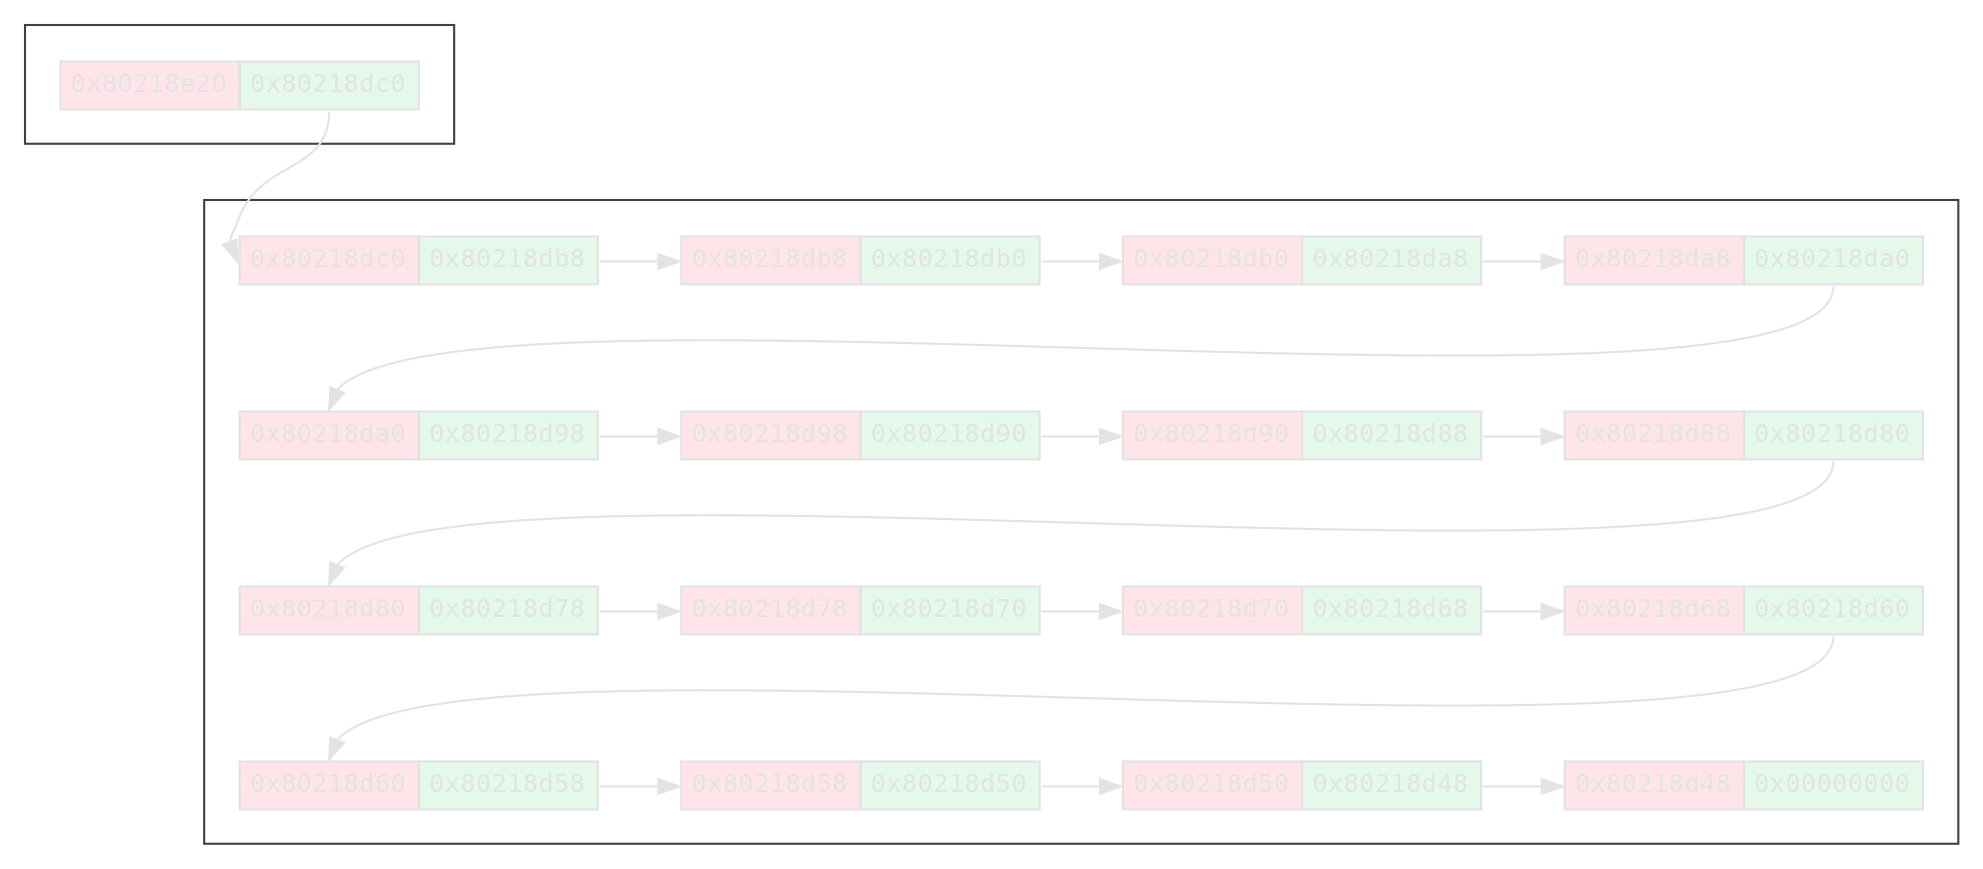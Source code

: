 digraph MemoryLayout {
    graph [bgcolor=transparent];
    rankdir=TB;
    splines=spline;
    nodesep=0.3;
    ranksep=0.6;
    node [shape=record, fontname="SF Mono,monospace", fontsize=12, margin=0.125, fontcolor="#e3e3e3"];
    edge [fontname="SF Mono,monospace", fontsize=12, fontcolor="#e3e3e3", color="#e3e3e3"];

    subgraph cluster_g1_ {
        color="gray25";
        g1_node0 [shape=none, margin=0.125, label=<
            <TABLE BORDER="0" CELLBORDER="1" CELLSPACING="0" COLOR="#e3e3e3">
                <TR>
                    <TD BGCOLOR="#FF375F1F" PORT="addr" ALIGN="LEFT" CELLPADDING="4"><FONT COLOR="#e3e3e3">0x80218e20</FONT></TD>
                    <TD BGCOLOR="#30D1581F" PORT="next" ALIGN="LEFT" CELLPADDING="4"><FONT COLOR="#e3e3e3">0x80218dc0</FONT></TD>
                </TR>
            </TABLE>
        >];

        subgraph row_g1__0 {
            rank = same;
            g1_node0;
        }

    }
    subgraph cluster_g2_ {
        color="gray25";
        g2_node0 [shape=none, margin=0.125, label=<
            <TABLE BORDER="0" CELLBORDER="1" CELLSPACING="0" COLOR="#e3e3e3">
                <TR>
                    <TD BGCOLOR="#FF375F1F" PORT="addr" ALIGN="LEFT" CELLPADDING="4"><FONT COLOR="#e3e3e3">0x80218d48</FONT></TD>
                    <TD BGCOLOR="#30D1581F" PORT="next" ALIGN="LEFT" CELLPADDING="4"><FONT COLOR="#e3e3e3">0x00000000</FONT></TD>
                </TR>
            </TABLE>
        >];
        g2_node1 [shape=none, margin=0.125, label=<
            <TABLE BORDER="0" CELLBORDER="1" CELLSPACING="0" COLOR="#e3e3e3">
                <TR>
                    <TD BGCOLOR="#FF375F1F" PORT="addr" ALIGN="LEFT" CELLPADDING="4"><FONT COLOR="#e3e3e3">0x80218d50</FONT></TD>
                    <TD BGCOLOR="#30D1581F" PORT="val" ALIGN="LEFT" CELLPADDING="4"><FONT COLOR="#e3e3e3">0x80218d48</FONT></TD>
                </TR>
            </TABLE>
        >];
        g2_node2 [shape=none, margin=0.125, label=<
            <TABLE BORDER="0" CELLBORDER="1" CELLSPACING="0" COLOR="#e3e3e3">
                <TR>
                    <TD BGCOLOR="#FF375F1F" PORT="addr" ALIGN="LEFT" CELLPADDING="4"><FONT COLOR="#e3e3e3">0x80218d58</FONT></TD>
                    <TD BGCOLOR="#30D1581F" PORT="val" ALIGN="LEFT" CELLPADDING="4"><FONT COLOR="#e3e3e3">0x80218d50</FONT></TD>
                </TR>
            </TABLE>
        >];
        g2_node3 [shape=none, margin=0.125, label=<
            <TABLE BORDER="0" CELLBORDER="1" CELLSPACING="0" COLOR="#e3e3e3">
                <TR>
                    <TD BGCOLOR="#FF375F1F" PORT="addr" ALIGN="LEFT" CELLPADDING="4"><FONT COLOR="#e3e3e3">0x80218d60</FONT></TD>
                    <TD BGCOLOR="#30D1581F" PORT="val" ALIGN="LEFT" CELLPADDING="4"><FONT COLOR="#e3e3e3">0x80218d58</FONT></TD>
                </TR>
            </TABLE>
        >];
        g2_node4 [shape=none, margin=0.125, label=<
            <TABLE BORDER="0" CELLBORDER="1" CELLSPACING="0" COLOR="#e3e3e3">
                <TR>
                    <TD BGCOLOR="#FF375F1F" PORT="addr" ALIGN="LEFT" CELLPADDING="4"><FONT COLOR="#e3e3e3">0x80218d68</FONT></TD>
                    <TD BGCOLOR="#30D1581F" PORT="val" ALIGN="LEFT" CELLPADDING="4"><FONT COLOR="#e3e3e3">0x80218d60</FONT></TD>
                </TR>
            </TABLE>
        >];
        g2_node5 [shape=none, margin=0.125, label=<
            <TABLE BORDER="0" CELLBORDER="1" CELLSPACING="0" COLOR="#e3e3e3">
                <TR>
                    <TD BGCOLOR="#FF375F1F" PORT="addr" ALIGN="LEFT" CELLPADDING="4"><FONT COLOR="#e3e3e3">0x80218d70</FONT></TD>
                    <TD BGCOLOR="#30D1581F" PORT="val" ALIGN="LEFT" CELLPADDING="4"><FONT COLOR="#e3e3e3">0x80218d68</FONT></TD>
                </TR>
            </TABLE>
        >];
        g2_node6 [shape=none, margin=0.125, label=<
            <TABLE BORDER="0" CELLBORDER="1" CELLSPACING="0" COLOR="#e3e3e3">
                <TR>
                    <TD BGCOLOR="#FF375F1F" PORT="addr" ALIGN="LEFT" CELLPADDING="4"><FONT COLOR="#e3e3e3">0x80218d78</FONT></TD>
                    <TD BGCOLOR="#30D1581F" PORT="val" ALIGN="LEFT" CELLPADDING="4"><FONT COLOR="#e3e3e3">0x80218d70</FONT></TD>
                </TR>
            </TABLE>
        >];
        g2_node7 [shape=none, margin=0.125, label=<
            <TABLE BORDER="0" CELLBORDER="1" CELLSPACING="0" COLOR="#e3e3e3">
                <TR>
                    <TD BGCOLOR="#FF375F1F" PORT="addr" ALIGN="LEFT" CELLPADDING="4"><FONT COLOR="#e3e3e3">0x80218d80</FONT></TD>
                    <TD BGCOLOR="#30D1581F" PORT="val" ALIGN="LEFT" CELLPADDING="4"><FONT COLOR="#e3e3e3">0x80218d78</FONT></TD>
                </TR>
            </TABLE>
        >];
        g2_node8 [shape=none, margin=0.125, label=<
            <TABLE BORDER="0" CELLBORDER="1" CELLSPACING="0" COLOR="#e3e3e3">
                <TR>
                    <TD BGCOLOR="#FF375F1F" PORT="addr" ALIGN="LEFT" CELLPADDING="4"><FONT COLOR="#e3e3e3">0x80218d88</FONT></TD>
                    <TD BGCOLOR="#30D1581F" PORT="val" ALIGN="LEFT" CELLPADDING="4"><FONT COLOR="#e3e3e3">0x80218d80</FONT></TD>
                </TR>
            </TABLE>
        >];
        g2_node9 [shape=none, margin=0.125, label=<
            <TABLE BORDER="0" CELLBORDER="1" CELLSPACING="0" COLOR="#e3e3e3">
                <TR>
                    <TD BGCOLOR="#FF375F1F" PORT="addr" ALIGN="LEFT" CELLPADDING="4"><FONT COLOR="#e3e3e3">0x80218d90</FONT></TD>
                    <TD BGCOLOR="#30D1581F" PORT="val" ALIGN="LEFT" CELLPADDING="4"><FONT COLOR="#e3e3e3">0x80218d88</FONT></TD>
                </TR>
            </TABLE>
        >];
        g2_node10 [shape=none, margin=0.125, label=<
            <TABLE BORDER="0" CELLBORDER="1" CELLSPACING="0" COLOR="#e3e3e3">
                <TR>
                    <TD BGCOLOR="#FF375F1F" PORT="addr" ALIGN="LEFT" CELLPADDING="4"><FONT COLOR="#e3e3e3">0x80218d98</FONT></TD>
                    <TD BGCOLOR="#30D1581F" PORT="val" ALIGN="LEFT" CELLPADDING="4"><FONT COLOR="#e3e3e3">0x80218d90</FONT></TD>
                </TR>
            </TABLE>
        >];
        g2_node11 [shape=none, margin=0.125, label=<
            <TABLE BORDER="0" CELLBORDER="1" CELLSPACING="0" COLOR="#e3e3e3">
                <TR>
                    <TD BGCOLOR="#FF375F1F" PORT="addr" ALIGN="LEFT" CELLPADDING="4"><FONT COLOR="#e3e3e3">0x80218da0</FONT></TD>
                    <TD BGCOLOR="#30D1581F" PORT="val" ALIGN="LEFT" CELLPADDING="4"><FONT COLOR="#e3e3e3">0x80218d98</FONT></TD>
                </TR>
            </TABLE>
        >];
        g2_node12 [shape=none, margin=0.125, label=<
            <TABLE BORDER="0" CELLBORDER="1" CELLSPACING="0" COLOR="#e3e3e3">
                <TR>
                    <TD BGCOLOR="#FF375F1F" PORT="addr" ALIGN="LEFT" CELLPADDING="4"><FONT COLOR="#e3e3e3">0x80218da8</FONT></TD>
                    <TD BGCOLOR="#30D1581F" PORT="val" ALIGN="LEFT" CELLPADDING="4"><FONT COLOR="#e3e3e3">0x80218da0</FONT></TD>
                </TR>
            </TABLE>
        >];
        g2_node13 [shape=none, margin=0.125, label=<
            <TABLE BORDER="0" CELLBORDER="1" CELLSPACING="0" COLOR="#e3e3e3">
                <TR>
                    <TD BGCOLOR="#FF375F1F" PORT="addr" ALIGN="LEFT" CELLPADDING="4"><FONT COLOR="#e3e3e3">0x80218db0</FONT></TD>
                    <TD BGCOLOR="#30D1581F" PORT="val" ALIGN="LEFT" CELLPADDING="4"><FONT COLOR="#e3e3e3">0x80218da8</FONT></TD>
                </TR>
            </TABLE>
        >];
        g2_node14 [shape=none, margin=0.125, label=<
            <TABLE BORDER="0" CELLBORDER="1" CELLSPACING="0" COLOR="#e3e3e3">
                <TR>
                    <TD BGCOLOR="#FF375F1F" PORT="addr" ALIGN="LEFT" CELLPADDING="4"><FONT COLOR="#e3e3e3">0x80218db8</FONT></TD>
                    <TD BGCOLOR="#30D1581F" PORT="val" ALIGN="LEFT" CELLPADDING="4"><FONT COLOR="#e3e3e3">0x80218db0</FONT></TD>
                </TR>
            </TABLE>
        >];
        g2_node15 [shape=none, margin=0.125, label=<
            <TABLE BORDER="0" CELLBORDER="1" CELLSPACING="0" COLOR="#e3e3e3">
                <TR>
                    <TD BGCOLOR="#FF375F1F" PORT="addr" ALIGN="LEFT" CELLPADDING="4"><FONT COLOR="#e3e3e3">0x80218dc0</FONT></TD>
                    <TD BGCOLOR="#30D1581F" PORT="val" ALIGN="LEFT" CELLPADDING="4"><FONT COLOR="#e3e3e3">0x80218db8</FONT></TD>
                </TR>
            </TABLE>
        >];

        subgraph row_g2__0 {
            rank = same;
            g2_node0;
            g2_node1;
            g2_node2;
            g2_node3;
        }
        subgraph row_g2__1 {
            rank = same;
            g2_node4;
            g2_node5;
            g2_node6;
            g2_node7;
        }
        subgraph row_g2__2 {
            rank = same;
            g2_node8;
            g2_node9;
            g2_node10;
            g2_node11;
        }
        subgraph row_g2__3 {
            rank = same;
            g2_node12;
            g2_node13;
            g2_node14;
            g2_node15;
        }

        g2_node0 -> g2_node4 [style=invis, constraint=false];
        g2_node4 -> g2_node8 [style=invis, constraint=false];
        g2_node8 -> g2_node12 [style=invis, constraint=false];
        g2_node1 -> g2_node5 [style=invis, constraint=false];
        g2_node5 -> g2_node9 [style=invis, constraint=false];
        g2_node9 -> g2_node13 [style=invis, constraint=false];
        g2_node2 -> g2_node6 [style=invis, constraint=false];
        g2_node6 -> g2_node10 [style=invis, constraint=false];
        g2_node10 -> g2_node14 [style=invis, constraint=false];
        g2_node3 -> g2_node7 [style=invis, constraint=false];
        g2_node7 -> g2_node11 [style=invis, constraint=false];
        g2_node11 -> g2_node15 [style=invis, constraint=false];
    }

    g1_node0:next -> g2_node15:addr;
    g2_node1:val -> g2_node0:addr;
    g2_node2:val -> g2_node1:addr;
    g2_node3:val -> g2_node2:addr;
    g2_node4:val -> g2_node3:addr;
    g2_node5:val -> g2_node4:addr;
    g2_node6:val -> g2_node5:addr;
    g2_node7:val -> g2_node6:addr;
    g2_node8:val -> g2_node7:addr;
    g2_node9:val -> g2_node8:addr;
    g2_node10:val -> g2_node9:addr;
    g2_node11:val -> g2_node10:addr;
    g2_node12:val -> g2_node11:addr;
    g2_node13:val -> g2_node12:addr;
    g2_node14:val -> g2_node13:addr;
    g2_node15:val -> g2_node14:addr;
}
